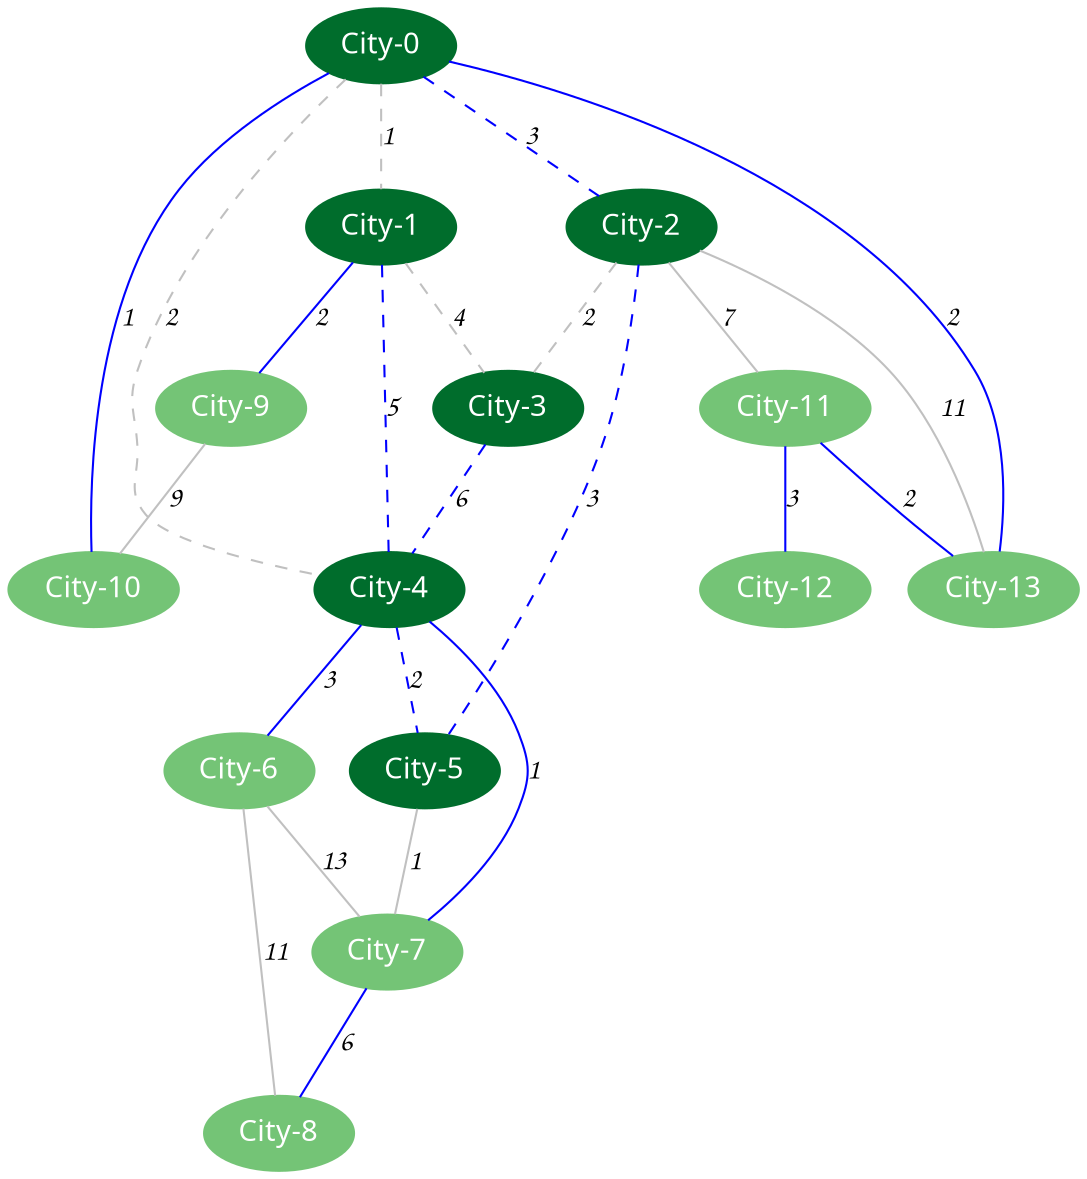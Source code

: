 strict graph G{    fontname="Papyrus"
    node [fontname="Papyrus",colorscheme=greens9]
    edge [fontname="Comic Sans MS"]
0 [label="City-0", style=filled, color=8,fontcolor=white]
1 [label="City-1", style=filled, color=8,fontcolor=white]
2 [label="City-2", style=filled, color=8,fontcolor=white]
3 [label="City-3", style=filled, color=8,fontcolor=white]
4 [label="City-4", style=filled, color=8,fontcolor=white]
5 [label="City-5", style=filled, color=8,fontcolor=white]
6 [label="City-6", style=filled, color=5,fontcolor=white]
7 [label="City-7", style=filled, color=5,fontcolor=white]
8 [label="City-8", style=filled, color=5,fontcolor=white]
9 [label="City-9", style=filled, color=5,fontcolor=white]
10 [label="City-10", style=filled, color=5,fontcolor=white]
11 [label="City-11", style=filled, color=5,fontcolor=white]
12 [label="City-12", style=filled, color=5,fontcolor=white]
13 [label="City-13", style=filled, color=5,fontcolor=white]
0 -- 1 [label=1, style=dashed, color=gray]
0 -- 2 [label=3, style=dashed, color=gray]
0 -- 4 [label=2, style=dashed, color=gray]
0 -- 10 [label=1, style=line, color=gray]
0 -- 13 [label=2, style=line, color=gray]
1 -- 3 [label=4, style=dashed, color=gray]
1 -- 4 [label=5, style=dashed, color=gray]
1 -- 9 [label=2, style=line, color=gray]
2 -- 3 [label=2, style=dashed, color=gray]
2 -- 5 [label=3, style=dashed, color=gray]
2 -- 11 [label=7, style=line, color=gray]
2 -- 13 [label=11, style=line, color=gray]
3 -- 4 [label=6, style=dashed, color=gray]
4 -- 5 [label=2, style=dashed, color=gray]
4 -- 6 [label=3, style=line, color=gray]
4 -- 7 [label=1, style=line, color=gray]
5 -- 7 [label=1, style=line, color=gray]
6 -- 7 [label=13, style=line, color=gray]
6 -- 8 [label=11, style=line, color=gray]
7 -- 8 [label=6, style=line, color=gray]
9 -- 10 [label=9, style=line, color=gray]
11 -- 12 [label=3, style=line, color=gray]
11 -- 13 [label=2, style=line, color=gray]
3 -- 4 [label=6, style=dashed, color=blue]
1 -- 4 [label=5, style=dashed, color=blue]
2 -- 5 [label=3, style=dashed, color=blue]
0 -- 2 [label=3, style=dashed, color=blue]
4 -- 5 [label=2, style=dashed, color=blue]
6 -- 4 [label=3, style=line, color=blue]
7 -- 4 [label=1, style=line, color=blue]
8 -- 7 [label=6, style=line, color=blue]
7 -- 4 [label=1, style=line, color=blue]
9 -- 1 [label=2, style=line, color=blue]
10 -- 0 [label=1, style=line, color=blue]
11 -- 13 [label=2, style=line, color=blue]
13 -- 0 [label=2, style=line, color=blue]
12 -- 11 [label=3, style=line, color=blue]
11 -- 13 [label=2, style=line, color=blue]
13 -- 0 [label=2, style=line, color=blue]
13 -- 0 [label=2, style=line, color=blue]
}